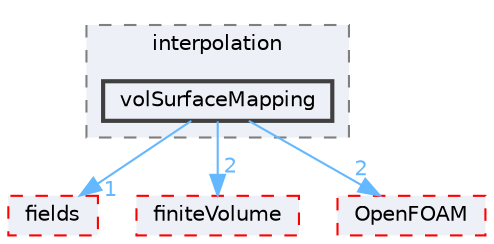 digraph "src/finiteArea/interpolation/volSurfaceMapping"
{
 // LATEX_PDF_SIZE
  bgcolor="transparent";
  edge [fontname=Helvetica,fontsize=10,labelfontname=Helvetica,labelfontsize=10];
  node [fontname=Helvetica,fontsize=10,shape=box,height=0.2,width=0.4];
  compound=true
  subgraph clusterdir_880b478b7287aa29b2969cd4b71f61be {
    graph [ bgcolor="#edf0f7", pencolor="grey50", label="interpolation", fontname=Helvetica,fontsize=10 style="filled,dashed", URL="dir_880b478b7287aa29b2969cd4b71f61be.html",tooltip=""]
  dir_e3d9858466445b999749a8128ce4b7dc [label="volSurfaceMapping", fillcolor="#edf0f7", color="grey25", style="filled,bold", URL="dir_e3d9858466445b999749a8128ce4b7dc.html",tooltip=""];
  }
  dir_82c77a639fb8894523e0866635d617d1 [label="fields", fillcolor="#edf0f7", color="red", style="filled,dashed", URL="dir_82c77a639fb8894523e0866635d617d1.html",tooltip=""];
  dir_9bd15774b555cf7259a6fa18f99fe99b [label="finiteVolume", fillcolor="#edf0f7", color="red", style="filled,dashed", URL="dir_9bd15774b555cf7259a6fa18f99fe99b.html",tooltip=""];
  dir_c5473ff19b20e6ec4dfe5c310b3778a8 [label="OpenFOAM", fillcolor="#edf0f7", color="red", style="filled,dashed", URL="dir_c5473ff19b20e6ec4dfe5c310b3778a8.html",tooltip=""];
  dir_e3d9858466445b999749a8128ce4b7dc->dir_82c77a639fb8894523e0866635d617d1 [headlabel="1", labeldistance=1.5 headhref="dir_004302_001330.html" href="dir_004302_001330.html" color="steelblue1" fontcolor="steelblue1"];
  dir_e3d9858466445b999749a8128ce4b7dc->dir_9bd15774b555cf7259a6fa18f99fe99b [headlabel="2", labeldistance=1.5 headhref="dir_004302_001387.html" href="dir_004302_001387.html" color="steelblue1" fontcolor="steelblue1"];
  dir_e3d9858466445b999749a8128ce4b7dc->dir_c5473ff19b20e6ec4dfe5c310b3778a8 [headlabel="2", labeldistance=1.5 headhref="dir_004302_002695.html" href="dir_004302_002695.html" color="steelblue1" fontcolor="steelblue1"];
}
